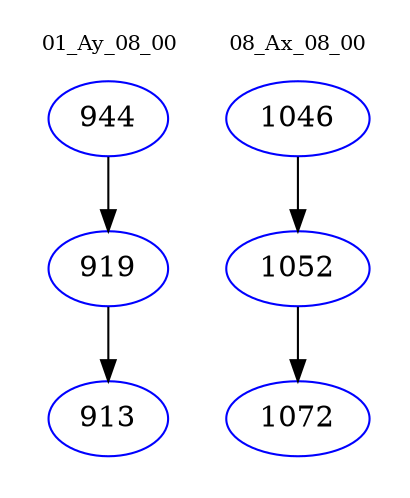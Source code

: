 digraph{
subgraph cluster_0 {
color = white
label = "01_Ay_08_00";
fontsize=10;
T0_944 [label="944", color="blue"]
T0_944 -> T0_919 [color="black"]
T0_919 [label="919", color="blue"]
T0_919 -> T0_913 [color="black"]
T0_913 [label="913", color="blue"]
}
subgraph cluster_1 {
color = white
label = "08_Ax_08_00";
fontsize=10;
T1_1046 [label="1046", color="blue"]
T1_1046 -> T1_1052 [color="black"]
T1_1052 [label="1052", color="blue"]
T1_1052 -> T1_1072 [color="black"]
T1_1072 [label="1072", color="blue"]
}
}
